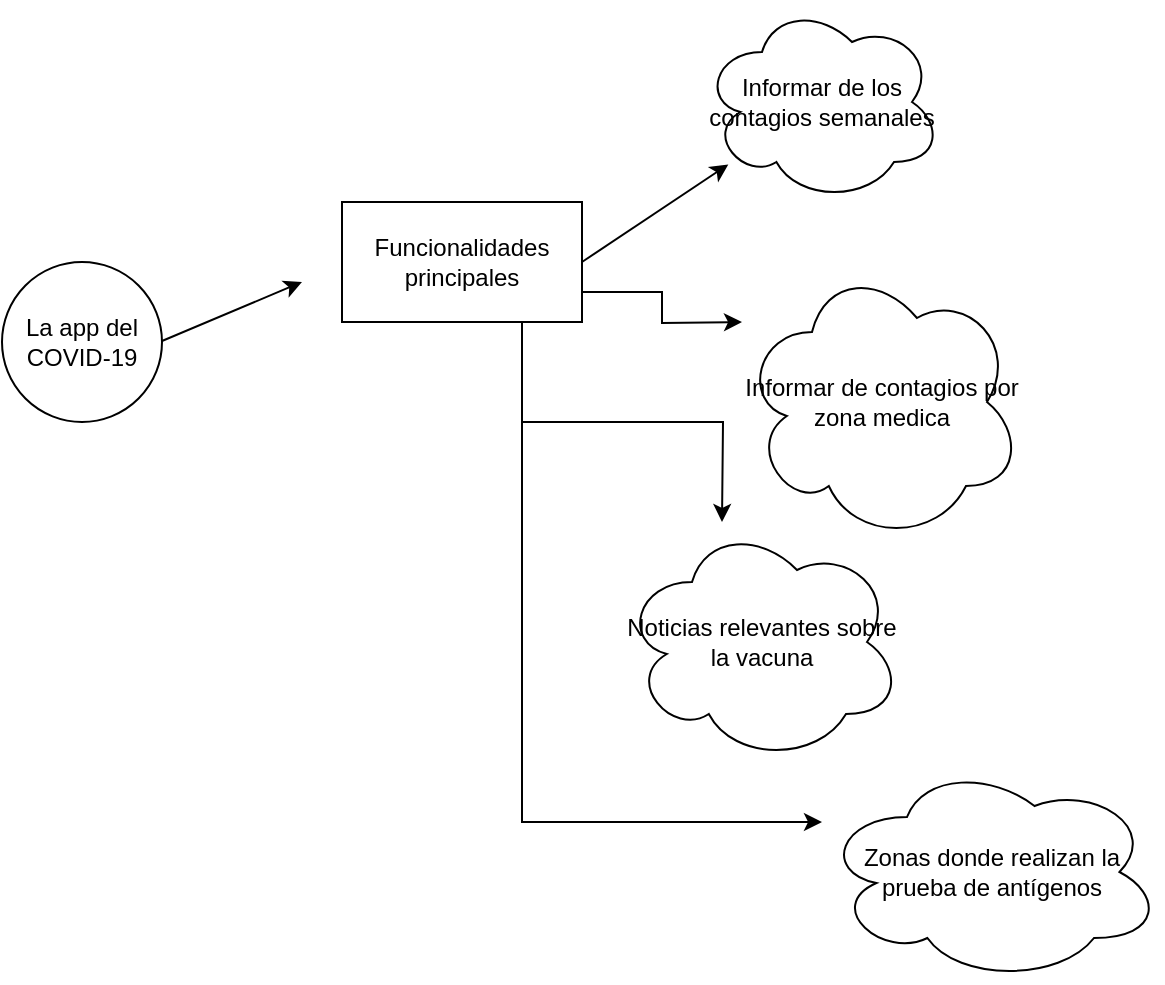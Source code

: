 <mxfile version="14.0.1" type="github">
  <diagram id="kkpDX_t8CmxKXIpRLcre" name="Page-1">
    <mxGraphModel dx="1422" dy="791" grid="1" gridSize="10" guides="1" tooltips="1" connect="1" arrows="1" fold="1" page="1" pageScale="1" pageWidth="827" pageHeight="1169" math="0" shadow="0">
      <root>
        <mxCell id="0" />
        <mxCell id="1" parent="0" />
        <mxCell id="eUVje2nEoM6y2xXDFqfd-1" value="La app del COVID-19" style="ellipse;whiteSpace=wrap;html=1;aspect=fixed;" vertex="1" parent="1">
          <mxGeometry x="150" y="480" width="80" height="80" as="geometry" />
        </mxCell>
        <mxCell id="eUVje2nEoM6y2xXDFqfd-7" style="edgeStyle=orthogonalEdgeStyle;rounded=0;orthogonalLoop=1;jettySize=auto;html=1;exitX=1;exitY=0.75;exitDx=0;exitDy=0;" edge="1" parent="1" source="eUVje2nEoM6y2xXDFqfd-2">
          <mxGeometry relative="1" as="geometry">
            <mxPoint x="520" y="510" as="targetPoint" />
          </mxGeometry>
        </mxCell>
        <mxCell id="eUVje2nEoM6y2xXDFqfd-9" style="edgeStyle=orthogonalEdgeStyle;rounded=0;orthogonalLoop=1;jettySize=auto;html=1;exitX=0.75;exitY=1;exitDx=0;exitDy=0;" edge="1" parent="1" source="eUVje2nEoM6y2xXDFqfd-2">
          <mxGeometry relative="1" as="geometry">
            <mxPoint x="510" y="610" as="targetPoint" />
          </mxGeometry>
        </mxCell>
        <mxCell id="eUVje2nEoM6y2xXDFqfd-12" style="edgeStyle=orthogonalEdgeStyle;rounded=0;orthogonalLoop=1;jettySize=auto;html=1;exitX=0.75;exitY=1;exitDx=0;exitDy=0;" edge="1" parent="1" source="eUVje2nEoM6y2xXDFqfd-2">
          <mxGeometry relative="1" as="geometry">
            <mxPoint x="560" y="760" as="targetPoint" />
            <Array as="points">
              <mxPoint x="410" y="760" />
            </Array>
          </mxGeometry>
        </mxCell>
        <mxCell id="eUVje2nEoM6y2xXDFqfd-2" value="Funcionalidades principales" style="rounded=0;whiteSpace=wrap;html=1;" vertex="1" parent="1">
          <mxGeometry x="320" y="450" width="120" height="60" as="geometry" />
        </mxCell>
        <mxCell id="eUVje2nEoM6y2xXDFqfd-3" value="" style="endArrow=classic;html=1;" edge="1" parent="1">
          <mxGeometry width="50" height="50" relative="1" as="geometry">
            <mxPoint x="230" y="519.5" as="sourcePoint" />
            <mxPoint x="300" y="490" as="targetPoint" />
            <Array as="points" />
          </mxGeometry>
        </mxCell>
        <mxCell id="eUVje2nEoM6y2xXDFqfd-4" value="" style="endArrow=classic;html=1;" edge="1" parent="1" target="eUVje2nEoM6y2xXDFqfd-5">
          <mxGeometry width="50" height="50" relative="1" as="geometry">
            <mxPoint x="440" y="480" as="sourcePoint" />
            <mxPoint x="500" y="440" as="targetPoint" />
          </mxGeometry>
        </mxCell>
        <mxCell id="eUVje2nEoM6y2xXDFqfd-5" value="Informar de los contagios semanales" style="ellipse;shape=cloud;whiteSpace=wrap;html=1;" vertex="1" parent="1">
          <mxGeometry x="500" y="350" width="120" height="100" as="geometry" />
        </mxCell>
        <mxCell id="eUVje2nEoM6y2xXDFqfd-8" value="Informar de contagios por zona medica" style="ellipse;shape=cloud;whiteSpace=wrap;html=1;" vertex="1" parent="1">
          <mxGeometry x="520" y="480" width="140" height="140" as="geometry" />
        </mxCell>
        <mxCell id="eUVje2nEoM6y2xXDFqfd-10" value="Noticias relevantes sobre la vacuna" style="ellipse;shape=cloud;whiteSpace=wrap;html=1;" vertex="1" parent="1">
          <mxGeometry x="460" y="610" width="140" height="120" as="geometry" />
        </mxCell>
        <mxCell id="eUVje2nEoM6y2xXDFqfd-13" value="Zonas donde realizan la prueba de antígenos" style="ellipse;shape=cloud;whiteSpace=wrap;html=1;" vertex="1" parent="1">
          <mxGeometry x="560" y="730" width="170" height="110" as="geometry" />
        </mxCell>
      </root>
    </mxGraphModel>
  </diagram>
</mxfile>
